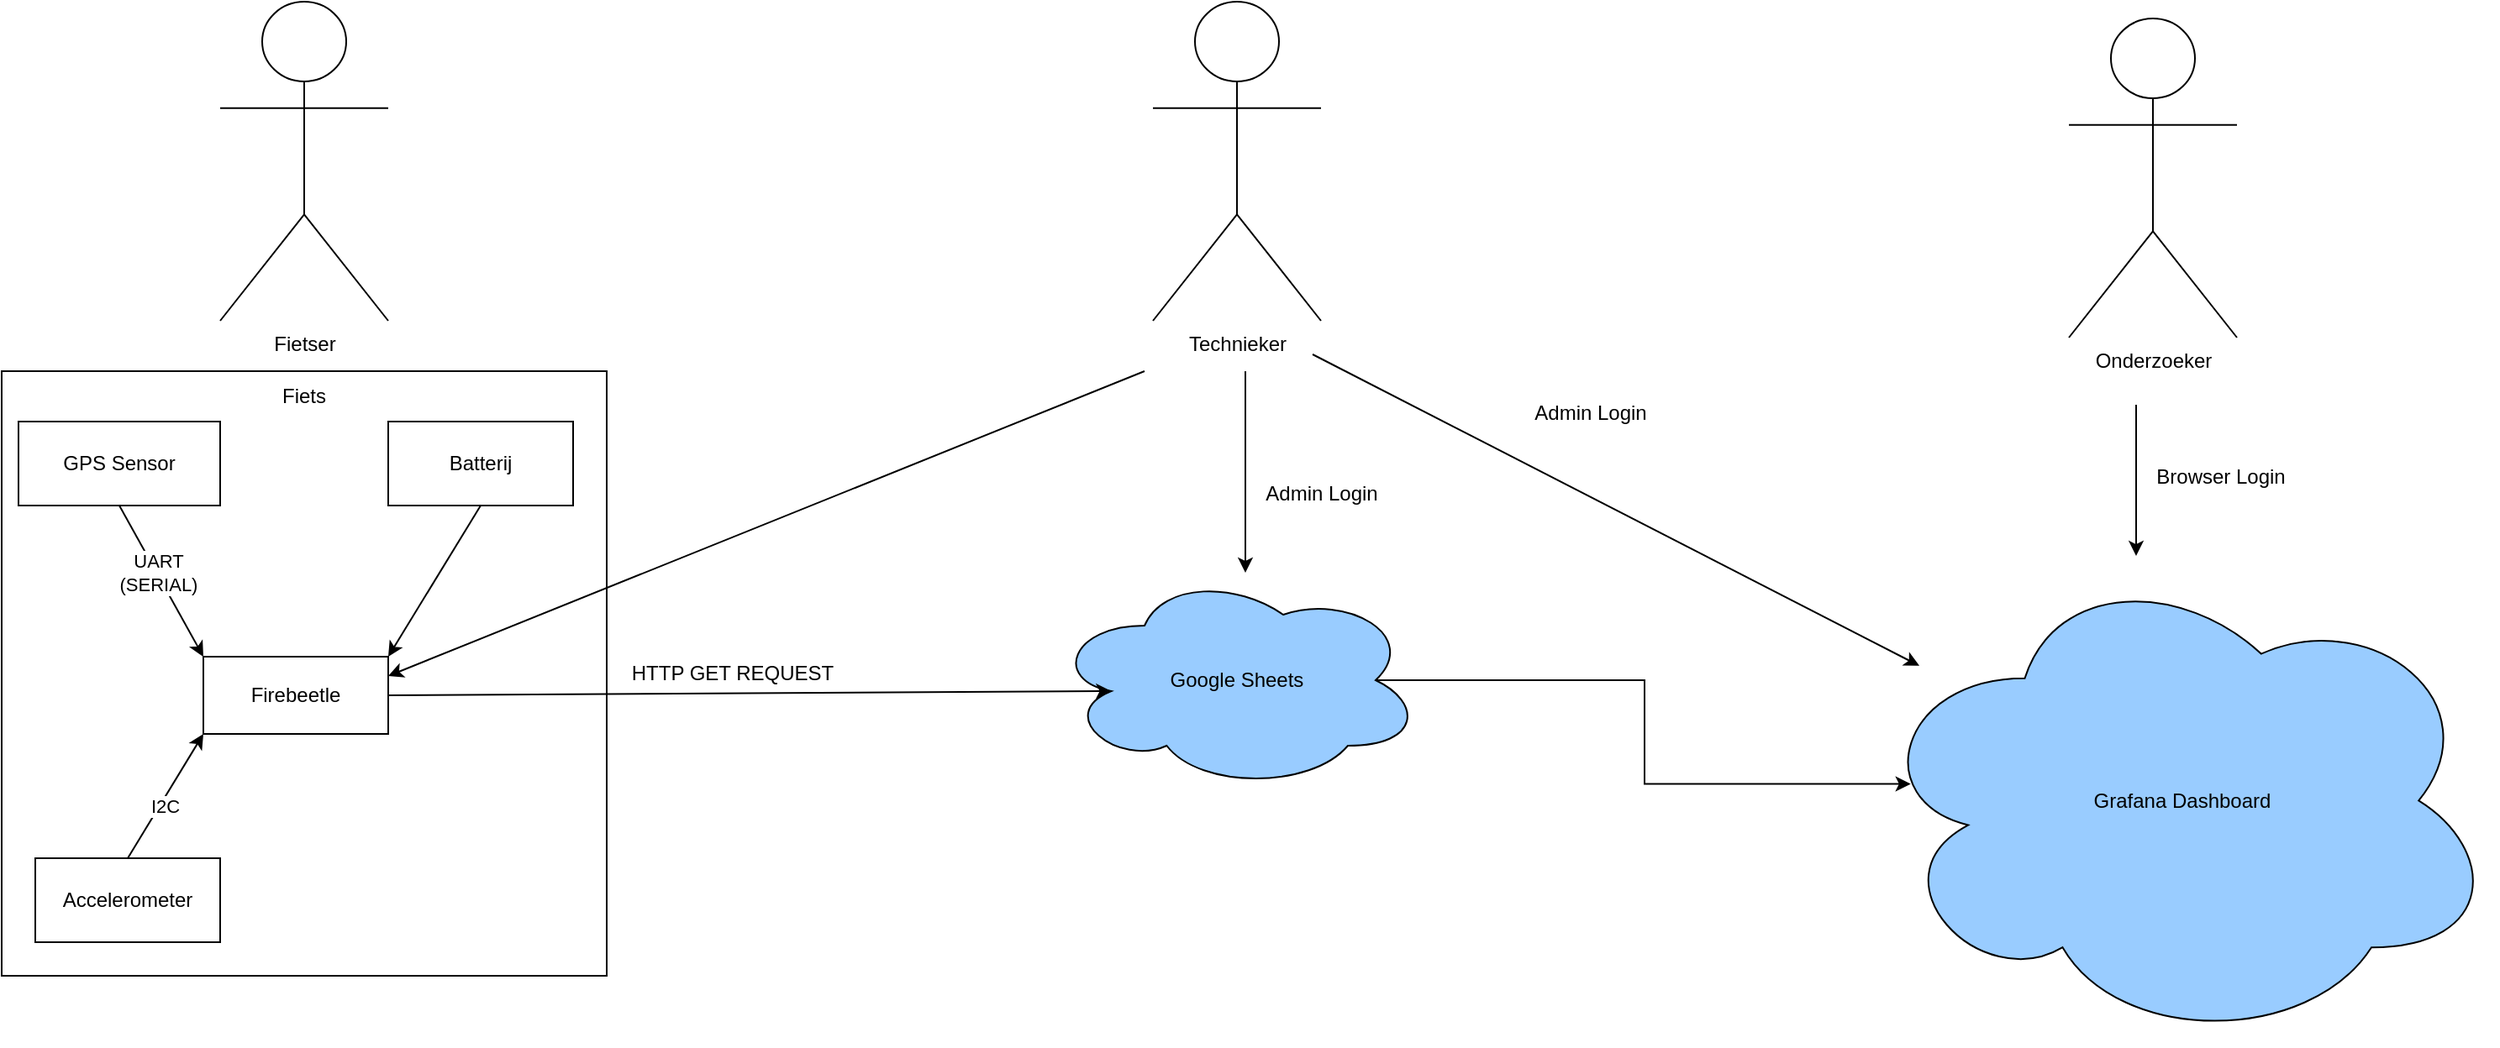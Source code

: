 <mxfile version="23.1.1" type="device">
  <diagram name="Page-1" id="aUAiBBaD-7jQ-Wse0GsM">
    <mxGraphModel dx="1656" dy="711" grid="1" gridSize="10" guides="1" tooltips="1" connect="1" arrows="1" fold="1" page="1" pageScale="1" pageWidth="1169" pageHeight="827" math="0" shadow="0">
      <root>
        <mxCell id="0" />
        <mxCell id="1" parent="0" />
        <mxCell id="n26Sgp0TWPKsWifOXLZB-1" value="" style="whiteSpace=wrap;html=1;aspect=fixed;" vertex="1" parent="1">
          <mxGeometry x="10" y="230" width="360" height="360" as="geometry" />
        </mxCell>
        <mxCell id="n26Sgp0TWPKsWifOXLZB-2" value="Fietser" style="shape=umlActor;verticalLabelPosition=bottom;verticalAlign=top;html=1;outlineConnect=0;" vertex="1" parent="1">
          <mxGeometry x="140" y="10" width="100" height="190" as="geometry" />
        </mxCell>
        <mxCell id="n26Sgp0TWPKsWifOXLZB-3" value="Onderzoeker" style="shape=umlActor;verticalLabelPosition=bottom;verticalAlign=top;html=1;outlineConnect=0;" vertex="1" parent="1">
          <mxGeometry x="1240" y="20" width="100" height="190" as="geometry" />
        </mxCell>
        <mxCell id="n26Sgp0TWPKsWifOXLZB-4" value="Technieker&lt;br&gt;" style="shape=umlActor;verticalLabelPosition=bottom;verticalAlign=top;html=1;outlineConnect=0;" vertex="1" parent="1">
          <mxGeometry x="695" y="10" width="100" height="190" as="geometry" />
        </mxCell>
        <mxCell id="n26Sgp0TWPKsWifOXLZB-7" value="Fiets" style="text;html=1;strokeColor=none;fillColor=none;align=center;verticalAlign=middle;whiteSpace=wrap;rounded=0;" vertex="1" parent="1">
          <mxGeometry x="160" y="230" width="60" height="30" as="geometry" />
        </mxCell>
        <mxCell id="n26Sgp0TWPKsWifOXLZB-8" value="Firebeetle" style="rounded=0;whiteSpace=wrap;html=1;" vertex="1" parent="1">
          <mxGeometry x="130" y="400" width="110" height="46" as="geometry" />
        </mxCell>
        <mxCell id="n26Sgp0TWPKsWifOXLZB-10" value="GPS Sensor" style="rounded=0;whiteSpace=wrap;html=1;" vertex="1" parent="1">
          <mxGeometry x="20" y="260" width="120" height="50" as="geometry" />
        </mxCell>
        <mxCell id="n26Sgp0TWPKsWifOXLZB-11" value="Batterij" style="rounded=0;whiteSpace=wrap;html=1;" vertex="1" parent="1">
          <mxGeometry x="240" y="260" width="110" height="50" as="geometry" />
        </mxCell>
        <mxCell id="n26Sgp0TWPKsWifOXLZB-12" value="Accelerometer" style="rounded=0;whiteSpace=wrap;html=1;" vertex="1" parent="1">
          <mxGeometry x="30" y="520" width="110" height="50" as="geometry" />
        </mxCell>
        <mxCell id="n26Sgp0TWPKsWifOXLZB-13" value="" style="endArrow=classic;html=1;rounded=0;exitX=0.5;exitY=0;exitDx=0;exitDy=0;entryX=0;entryY=1;entryDx=0;entryDy=0;" edge="1" parent="1" source="n26Sgp0TWPKsWifOXLZB-12" target="n26Sgp0TWPKsWifOXLZB-8">
          <mxGeometry width="50" height="50" relative="1" as="geometry">
            <mxPoint x="140" y="510" as="sourcePoint" />
            <mxPoint x="190" y="460" as="targetPoint" />
          </mxGeometry>
        </mxCell>
        <mxCell id="n26Sgp0TWPKsWifOXLZB-14" value="I2C" style="edgeLabel;html=1;align=center;verticalAlign=middle;resizable=0;points=[];" vertex="1" connectable="0" parent="n26Sgp0TWPKsWifOXLZB-13">
          <mxGeometry x="-0.146" y="-3" relative="1" as="geometry">
            <mxPoint y="-1" as="offset" />
          </mxGeometry>
        </mxCell>
        <mxCell id="n26Sgp0TWPKsWifOXLZB-15" value="" style="endArrow=classic;html=1;rounded=0;exitX=0.5;exitY=1;exitDx=0;exitDy=0;entryX=1;entryY=0;entryDx=0;entryDy=0;" edge="1" parent="1" source="n26Sgp0TWPKsWifOXLZB-11" target="n26Sgp0TWPKsWifOXLZB-8">
          <mxGeometry width="50" height="50" relative="1" as="geometry">
            <mxPoint x="620" y="410" as="sourcePoint" />
            <mxPoint x="670" y="360" as="targetPoint" />
          </mxGeometry>
        </mxCell>
        <mxCell id="n26Sgp0TWPKsWifOXLZB-16" value="" style="endArrow=classic;html=1;rounded=0;exitX=0.5;exitY=1;exitDx=0;exitDy=0;entryX=0;entryY=0;entryDx=0;entryDy=0;" edge="1" parent="1" source="n26Sgp0TWPKsWifOXLZB-10" target="n26Sgp0TWPKsWifOXLZB-8">
          <mxGeometry width="50" height="50" relative="1" as="geometry">
            <mxPoint x="620" y="410" as="sourcePoint" />
            <mxPoint x="670" y="360" as="targetPoint" />
          </mxGeometry>
        </mxCell>
        <mxCell id="n26Sgp0TWPKsWifOXLZB-17" value="UART&lt;br&gt;(SERIAL)" style="edgeLabel;html=1;align=center;verticalAlign=middle;resizable=0;points=[];" vertex="1" connectable="0" parent="n26Sgp0TWPKsWifOXLZB-16">
          <mxGeometry x="-0.108" y="1" relative="1" as="geometry">
            <mxPoint as="offset" />
          </mxGeometry>
        </mxCell>
        <mxCell id="n26Sgp0TWPKsWifOXLZB-19" value="Google Sheets" style="ellipse;shape=cloud;whiteSpace=wrap;html=1;fillColor=#99CCFF;" vertex="1" parent="1">
          <mxGeometry x="635" y="349" width="220" height="130" as="geometry" />
        </mxCell>
        <mxCell id="n26Sgp0TWPKsWifOXLZB-20" value="" style="endArrow=classic;html=1;rounded=0;exitX=1;exitY=0.5;exitDx=0;exitDy=0;entryX=0.16;entryY=0.55;entryDx=0;entryDy=0;entryPerimeter=0;" edge="1" parent="1" source="n26Sgp0TWPKsWifOXLZB-8" target="n26Sgp0TWPKsWifOXLZB-19">
          <mxGeometry width="50" height="50" relative="1" as="geometry">
            <mxPoint x="680" y="310" as="sourcePoint" />
            <mxPoint x="730" y="260" as="targetPoint" />
          </mxGeometry>
        </mxCell>
        <mxCell id="n26Sgp0TWPKsWifOXLZB-23" value="HTTP GET REQUEST" style="text;html=1;strokeColor=none;fillColor=none;align=center;verticalAlign=middle;whiteSpace=wrap;rounded=0;rotation=0;" vertex="1" parent="1">
          <mxGeometry x="370" y="395" width="150" height="30" as="geometry" />
        </mxCell>
        <mxCell id="n26Sgp0TWPKsWifOXLZB-25" value="Grafana Dashboard" style="ellipse;shape=cloud;whiteSpace=wrap;html=1;fillColor=#99CCFF;" vertex="1" parent="1">
          <mxGeometry x="1120" y="340" width="375" height="291.38" as="geometry" />
        </mxCell>
        <mxCell id="n26Sgp0TWPKsWifOXLZB-30" style="edgeStyle=orthogonalEdgeStyle;rounded=0;orthogonalLoop=1;jettySize=auto;html=1;exitX=0.875;exitY=0.5;exitDx=0;exitDy=0;exitPerimeter=0;entryX=0.069;entryY=0.466;entryDx=0;entryDy=0;entryPerimeter=0;" edge="1" parent="1" source="n26Sgp0TWPKsWifOXLZB-19" target="n26Sgp0TWPKsWifOXLZB-25">
          <mxGeometry relative="1" as="geometry" />
        </mxCell>
        <mxCell id="n26Sgp0TWPKsWifOXLZB-31" value="" style="endArrow=classic;html=1;rounded=0;" edge="1" parent="1">
          <mxGeometry width="50" height="50" relative="1" as="geometry">
            <mxPoint x="750" y="230" as="sourcePoint" />
            <mxPoint x="750" y="350" as="targetPoint" />
          </mxGeometry>
        </mxCell>
        <mxCell id="n26Sgp0TWPKsWifOXLZB-32" value="Admin Login" style="text;html=1;align=center;verticalAlign=middle;resizable=0;points=[];autosize=1;strokeColor=none;fillColor=none;" vertex="1" parent="1">
          <mxGeometry x="750" y="288" width="90" height="30" as="geometry" />
        </mxCell>
        <mxCell id="n26Sgp0TWPKsWifOXLZB-33" value="" style="endArrow=classic;html=1;rounded=0;" edge="1" parent="1" target="n26Sgp0TWPKsWifOXLZB-25">
          <mxGeometry width="50" height="50" relative="1" as="geometry">
            <mxPoint x="790" y="220" as="sourcePoint" />
            <mxPoint x="970" y="360" as="targetPoint" />
          </mxGeometry>
        </mxCell>
        <mxCell id="n26Sgp0TWPKsWifOXLZB-34" value="Admin Login" style="text;html=1;align=center;verticalAlign=middle;resizable=0;points=[];autosize=1;strokeColor=none;fillColor=none;" vertex="1" parent="1">
          <mxGeometry x="910" y="240" width="90" height="30" as="geometry" />
        </mxCell>
        <mxCell id="n26Sgp0TWPKsWifOXLZB-35" value="" style="endArrow=classic;html=1;rounded=0;entryX=1;entryY=0.25;entryDx=0;entryDy=0;" edge="1" parent="1" target="n26Sgp0TWPKsWifOXLZB-8">
          <mxGeometry width="50" height="50" relative="1" as="geometry">
            <mxPoint x="690" y="230" as="sourcePoint" />
            <mxPoint x="970" y="360" as="targetPoint" />
          </mxGeometry>
        </mxCell>
        <mxCell id="n26Sgp0TWPKsWifOXLZB-36" value="" style="endArrow=classic;html=1;rounded=0;" edge="1" parent="1">
          <mxGeometry width="50" height="50" relative="1" as="geometry">
            <mxPoint x="1280" y="250" as="sourcePoint" />
            <mxPoint x="1280" y="340" as="targetPoint" />
          </mxGeometry>
        </mxCell>
        <mxCell id="n26Sgp0TWPKsWifOXLZB-37" value="Browser Login" style="text;html=1;align=center;verticalAlign=middle;resizable=0;points=[];autosize=1;strokeColor=none;fillColor=none;" vertex="1" parent="1">
          <mxGeometry x="1280" y="278" width="100" height="30" as="geometry" />
        </mxCell>
      </root>
    </mxGraphModel>
  </diagram>
</mxfile>
